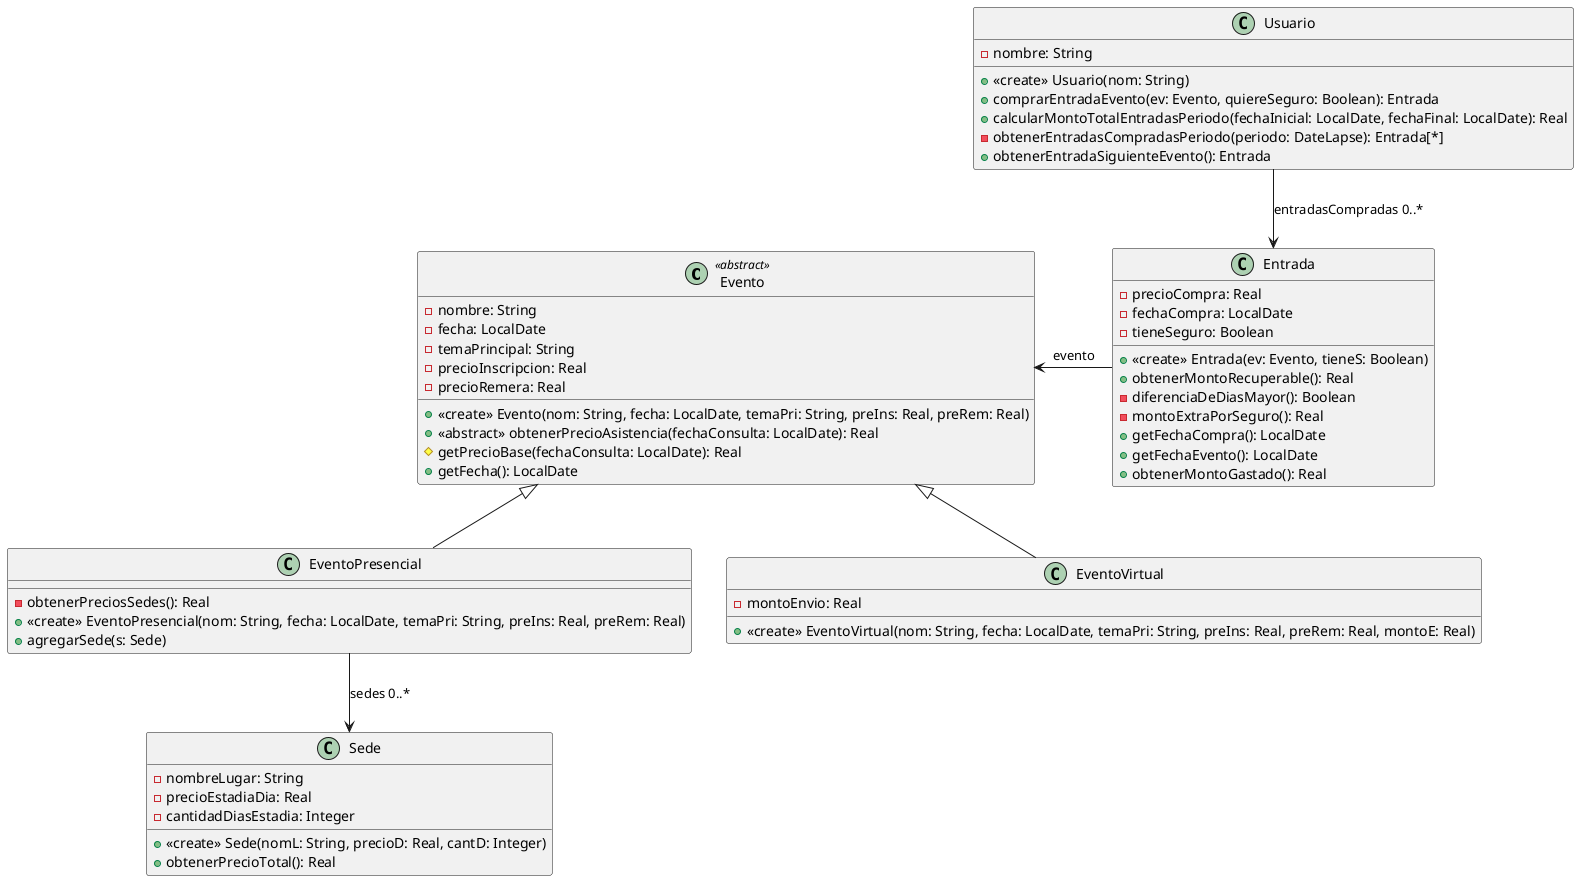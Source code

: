 @startuml

class Evento <<abstract>> {
-nombre: String
-fecha: LocalDate
-temaPrincipal: String
-precioInscripcion: Real
-precioRemera: Real
+<<create>> Evento(nom: String, fecha: LocalDate, temaPri: String, preIns: Real, preRem: Real)
+<<abstract>> obtenerPrecioAsistencia(fechaConsulta: LocalDate): Real
#getPrecioBase(fechaConsulta: LocalDate): Real
+getFecha(): LocalDate
}

class EventoPresencial {
-obtenerPreciosSedes(): Real
+<<create>> EventoPresencial(nom: String, fecha: LocalDate, temaPri: String, preIns: Real, preRem: Real)
+agregarSede(s: Sede)
}

class Sede {
-nombreLugar: String
-precioEstadiaDia: Real
-cantidadDiasEstadia: Integer
+<<create>> Sede(nomL: String, precioD: Real, cantD: Integer)
+obtenerPrecioTotal(): Real
}

class EventoVirtual {
-montoEnvio: Real
+<<create>> EventoVirtual(nom: String, fecha: LocalDate, temaPri: String, preIns: Real, preRem: Real, montoE: Real)
}

class Entrada {
-precioCompra: Real
-fechaCompra: LocalDate
-tieneSeguro: Boolean
+<<create>> Entrada(ev: Evento, tieneS: Boolean)
+obtenerMontoRecuperable(): Real
-diferenciaDeDiasMayor(): Boolean
-montoExtraPorSeguro(): Real
+getFechaCompra(): LocalDate
+getFechaEvento(): LocalDate
+obtenerMontoGastado(): Real
}

class Usuario {
-nombre: String
+<<create>> Usuario(nom: String)
+comprarEntradaEvento(ev: Evento, quiereSeguro: Boolean): Entrada
+calcularMontoTotalEntradasPeriodo(fechaInicial: LocalDate, fechaFinal: LocalDate): Real
-obtenerEntradasCompradasPeriodo(periodo: DateLapse): Entrada[*]
+obtenerEntradaSiguienteEvento(): Entrada
}

EventoPresencial -up-|> Evento
EventoVirtual -up-|> Evento
Sede <-up- EventoPresencial: sedes 0..*
Evento <-right- Entrada: evento
Entrada <-up- Usuario: entradasCompradas 0..*

@enduml
